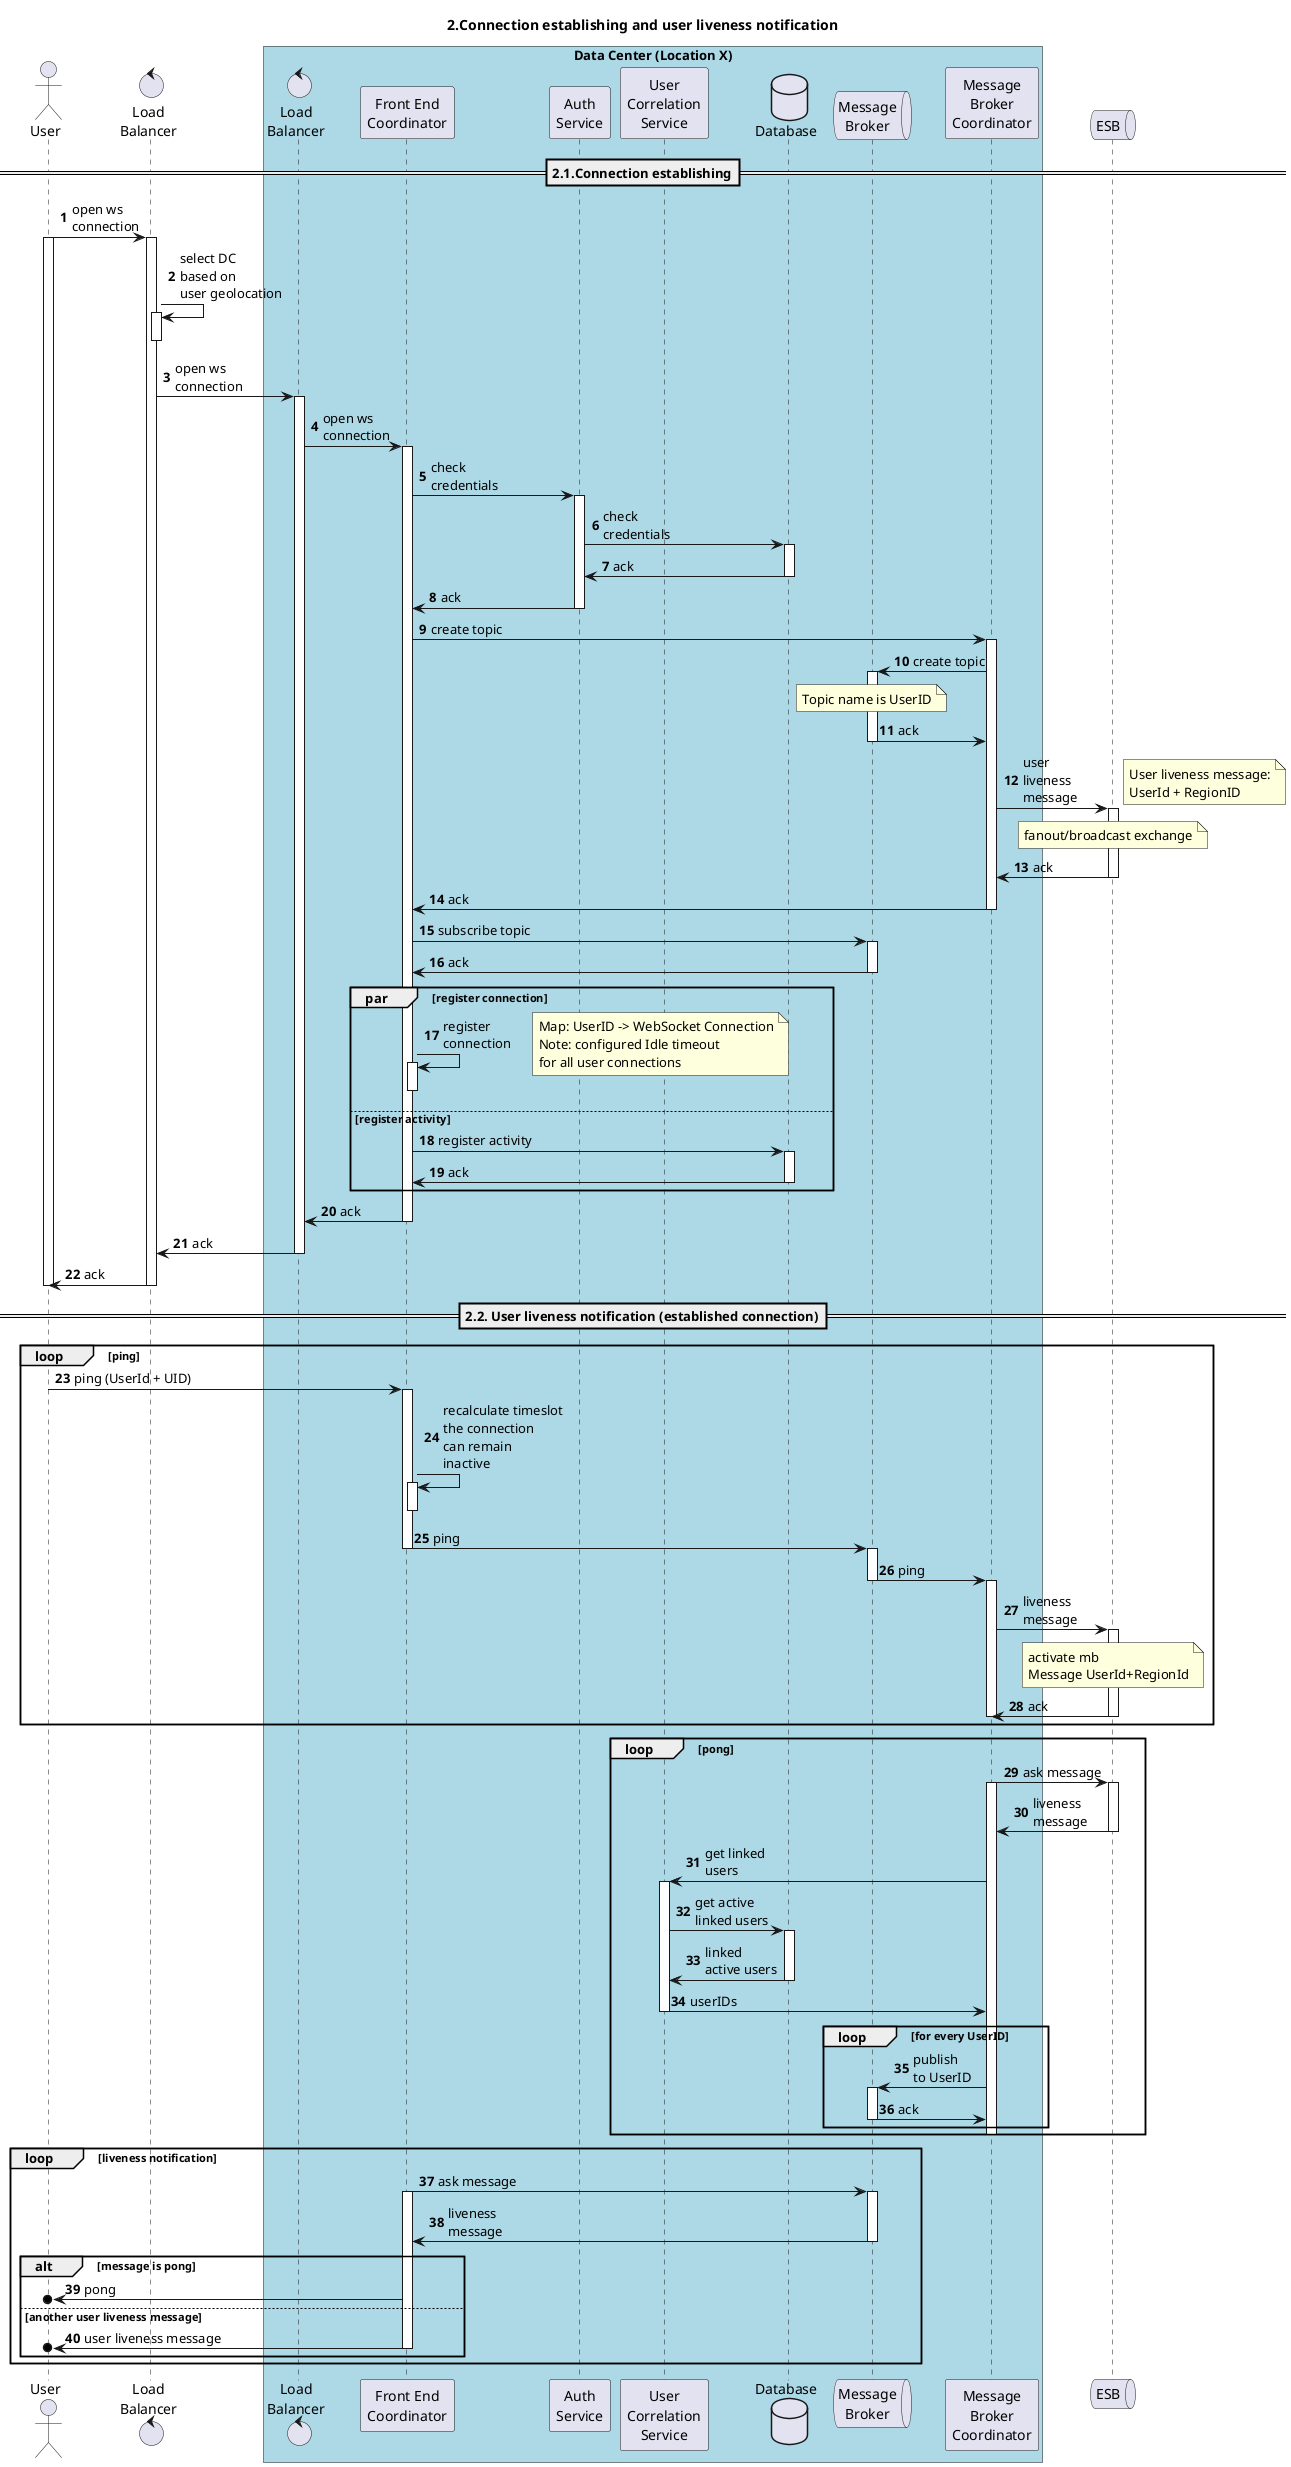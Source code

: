@startuml

autonumber

title "2.Connection establishing and user liveness notification"

actor User as u

control "Load\nBalancer" as elb

box "Data Center (Location X)" #LightBlue
control "Load\nBalancer" as lb
participant "Front End\nCoordinator" as fec
participant "Auth\nService" as auth
participant "User\nCorrelation\nService" as ucs
database "Database" as db
queue "Message\nBroker" as mb
participant "Message\nBroker\nCoordinator" as mbc
end box

queue ESB as esb

== 2.1.Connection establishing==

u -> elb++: open ws\nconnection
activate u
elb -> elb++--: select DC\nbased on\nuser geolocation
elb -> lb++: open ws\nconnection
lb ->fec++: open ws\nconnection
fec -> auth ++: check\ncredentials
auth -> db++: check\ncredentials
db -> auth--: ack
auth -> fec--: ack
fec-> mbc++: create topic
mbc -> mb++: create topic
note over mb
Topic name is UserID
end note
mb -> mbc--: ack
mbc -> esb++: user\nliveness\nmessage
note right
User liveness message:
UserId + RegionID
end note
note over esb
fanout/broadcast exchange
end note
esb -> mbc--: ack
mbc -> fec--: ack
fec -> mb++: subscribe topic
mb -> fec--: ack
par register connection
fec -> fec++--: register\nconnection
note right
Map: UserID -> WebSocket Connection
Note: configured Idle timeout
for all user connections
end note
else register activity
fec -> db++: register activity
db -> fec--: ack
end
fec -> lb--:ack
lb -> elb--: ack
elb -> u--: ack
deactivate u

== 2.2. User liveness notification (established connection)==
loop ping
u -> fec: ping (UserId + UID)
activate fec
fec -> fec++--: recalculate timeslot\nthe connection\ncan remain\ninactive
fec -> mb: ping
deactivate fec
activate mb
mb -> mbc: ping
deactivate mb
activate mbc
mbc -> esb++: liveness\nmessage
note over esb
activate mb
Message UserId+RegionId
end note
esb -> mbc--: ack
deactivate mbc
end

loop pong
mbc -> esb++: ask message
activate mbc
esb -> mbc--: liveness\nmessage
mbc -> ucs++: get linked\nusers
ucs -> db++: get active\nlinked users
db -> ucs--: linked\nactive users
ucs -> mbc--: userIDs
loop for every UserID
mbc -> mb++: publish\nto UserID
mb -> mbc--: ack
end
deactivate mbc
end

loop liveness notification
fec -> mb++: ask message
activate fec
mb -> fec--: liveness\nmessage
alt message is pong
fec ->o u: pong
else another user liveness message
fec ->o u:user liveness message
deactivate fec
end
end


@enduml